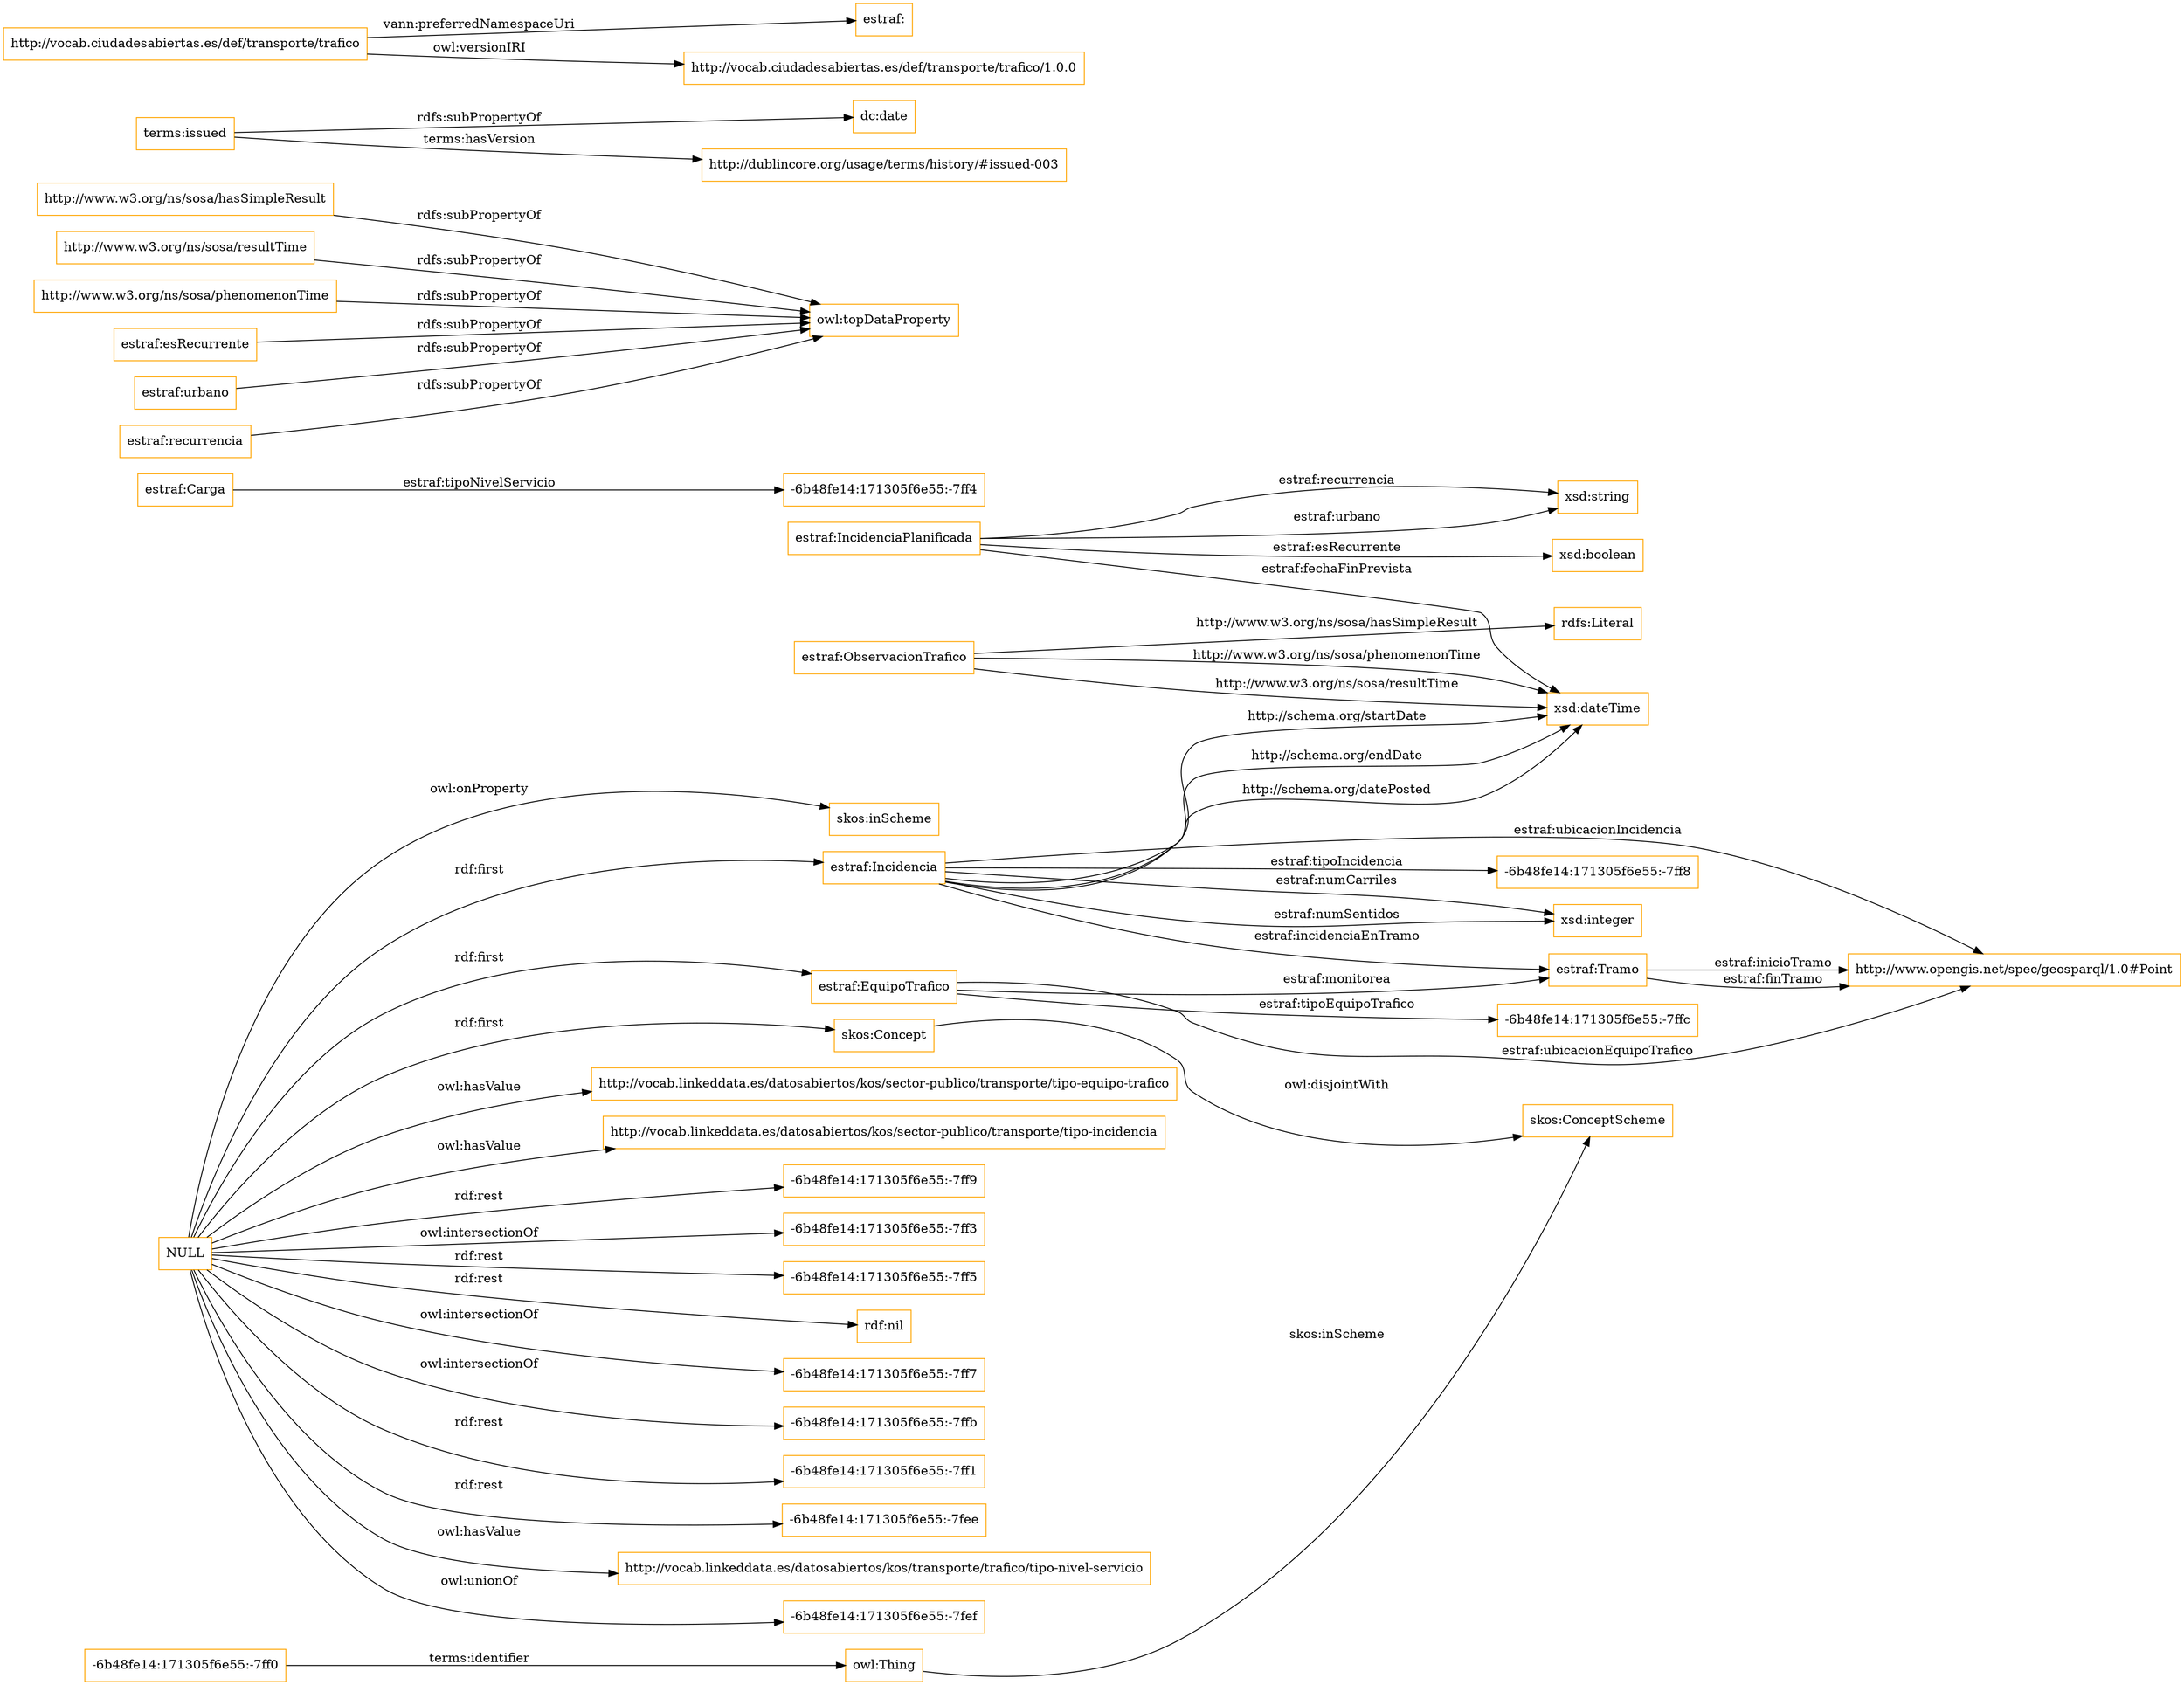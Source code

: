 digraph ar2dtool_diagram { 
rankdir=LR;
size="1501"
node [shape = rectangle, color="orange"]; "estraf:Tramo" "-6b48fe14:171305f6e55:-7ff0" "estraf:Carga" "estraf:Incidencia" "-6b48fe14:171305f6e55:-7ff4" "-6b48fe14:171305f6e55:-7ffc" "estraf:EquipoTrafico" "skos:ConceptScheme" "http://www.opengis.net/spec/geosparql/1.0#Point" "estraf:IncidenciaPlanificada" "skos:Concept" "estraf:ObservacionTrafico" "-6b48fe14:171305f6e55:-7ff8" ; /*classes style*/
	"http://www.w3.org/ns/sosa/hasSimpleResult" -> "owl:topDataProperty" [ label = "rdfs:subPropertyOf" ];
	"NULL" -> "http://vocab.linkeddata.es/datosabiertos/kos/sector-publico/transporte/tipo-equipo-trafico" [ label = "owl:hasValue" ];
	"NULL" -> "http://vocab.linkeddata.es/datosabiertos/kos/sector-publico/transporte/tipo-incidencia" [ label = "owl:hasValue" ];
	"NULL" -> "-6b48fe14:171305f6e55:-7ff9" [ label = "rdf:rest" ];
	"NULL" -> "-6b48fe14:171305f6e55:-7ff3" [ label = "owl:intersectionOf" ];
	"NULL" -> "estraf:Incidencia" [ label = "rdf:first" ];
	"NULL" -> "-6b48fe14:171305f6e55:-7ff5" [ label = "rdf:rest" ];
	"NULL" -> "skos:Concept" [ label = "rdf:first" ];
	"NULL" -> "rdf:nil" [ label = "rdf:rest" ];
	"NULL" -> "-6b48fe14:171305f6e55:-7ff7" [ label = "owl:intersectionOf" ];
	"NULL" -> "-6b48fe14:171305f6e55:-7ffb" [ label = "owl:intersectionOf" ];
	"NULL" -> "-6b48fe14:171305f6e55:-7ff1" [ label = "rdf:rest" ];
	"NULL" -> "-6b48fe14:171305f6e55:-7fee" [ label = "rdf:rest" ];
	"NULL" -> "http://vocab.linkeddata.es/datosabiertos/kos/transporte/trafico/tipo-nivel-servicio" [ label = "owl:hasValue" ];
	"NULL" -> "estraf:EquipoTrafico" [ label = "rdf:first" ];
	"NULL" -> "-6b48fe14:171305f6e55:-7fef" [ label = "owl:unionOf" ];
	"NULL" -> "skos:inScheme" [ label = "owl:onProperty" ];
	"skos:Concept" -> "skos:ConceptScheme" [ label = "owl:disjointWith" ];
	"http://www.w3.org/ns/sosa/resultTime" -> "owl:topDataProperty" [ label = "rdfs:subPropertyOf" ];
	"terms:issued" -> "dc:date" [ label = "rdfs:subPropertyOf" ];
	"terms:issued" -> "http://dublincore.org/usage/terms/history/#issued-003" [ label = "terms:hasVersion" ];
	"http://www.w3.org/ns/sosa/phenomenonTime" -> "owl:topDataProperty" [ label = "rdfs:subPropertyOf" ];
	"estraf:esRecurrente" -> "owl:topDataProperty" [ label = "rdfs:subPropertyOf" ];
	"estraf:urbano" -> "owl:topDataProperty" [ label = "rdfs:subPropertyOf" ];
	"http://vocab.ciudadesabiertas.es/def/transporte/trafico" -> "estraf:" [ label = "vann:preferredNamespaceUri" ];
	"http://vocab.ciudadesabiertas.es/def/transporte/trafico" -> "http://vocab.ciudadesabiertas.es/def/transporte/trafico/1.0.0" [ label = "owl:versionIRI" ];
	"estraf:recurrencia" -> "owl:topDataProperty" [ label = "rdfs:subPropertyOf" ];
	"estraf:Tramo" -> "http://www.opengis.net/spec/geosparql/1.0#Point" [ label = "estraf:finTramo" ];
	"estraf:Incidencia" -> "xsd:dateTime" [ label = "http://schema.org/startDate" ];
	"estraf:IncidenciaPlanificada" -> "xsd:string" [ label = "estraf:recurrencia" ];
	"estraf:Incidencia" -> "estraf:Tramo" [ label = "estraf:incidenciaEnTramo" ];
	"estraf:ObservacionTrafico" -> "rdfs:Literal" [ label = "http://www.w3.org/ns/sosa/hasSimpleResult" ];
	"-6b48fe14:171305f6e55:-7ff0" -> "owl:Thing" [ label = "terms:identifier" ];
	"estraf:Incidencia" -> "xsd:dateTime" [ label = "http://schema.org/endDate" ];
	"estraf:Incidencia" -> "xsd:integer" [ label = "estraf:numCarriles" ];
	"estraf:Carga" -> "-6b48fe14:171305f6e55:-7ff4" [ label = "estraf:tipoNivelServicio" ];
	"estraf:Incidencia" -> "xsd:integer" [ label = "estraf:numSentidos" ];
	"estraf:ObservacionTrafico" -> "xsd:dateTime" [ label = "http://www.w3.org/ns/sosa/resultTime" ];
	"estraf:Incidencia" -> "http://www.opengis.net/spec/geosparql/1.0#Point" [ label = "estraf:ubicacionIncidencia" ];
	"owl:Thing" -> "skos:ConceptScheme" [ label = "skos:inScheme" ];
	"estraf:IncidenciaPlanificada" -> "xsd:boolean" [ label = "estraf:esRecurrente" ];
	"estraf:EquipoTrafico" -> "estraf:Tramo" [ label = "estraf:monitorea" ];
	"estraf:ObservacionTrafico" -> "xsd:dateTime" [ label = "http://www.w3.org/ns/sosa/phenomenonTime" ];
	"estraf:Incidencia" -> "-6b48fe14:171305f6e55:-7ff8" [ label = "estraf:tipoIncidencia" ];
	"estraf:EquipoTrafico" -> "-6b48fe14:171305f6e55:-7ffc" [ label = "estraf:tipoEquipoTrafico" ];
	"estraf:IncidenciaPlanificada" -> "xsd:string" [ label = "estraf:urbano" ];
	"estraf:IncidenciaPlanificada" -> "xsd:dateTime" [ label = "estraf:fechaFinPrevista" ];
	"estraf:Tramo" -> "http://www.opengis.net/spec/geosparql/1.0#Point" [ label = "estraf:inicioTramo" ];
	"estraf:Incidencia" -> "xsd:dateTime" [ label = "http://schema.org/datePosted" ];
	"estraf:EquipoTrafico" -> "http://www.opengis.net/spec/geosparql/1.0#Point" [ label = "estraf:ubicacionEquipoTrafico" ];

}
